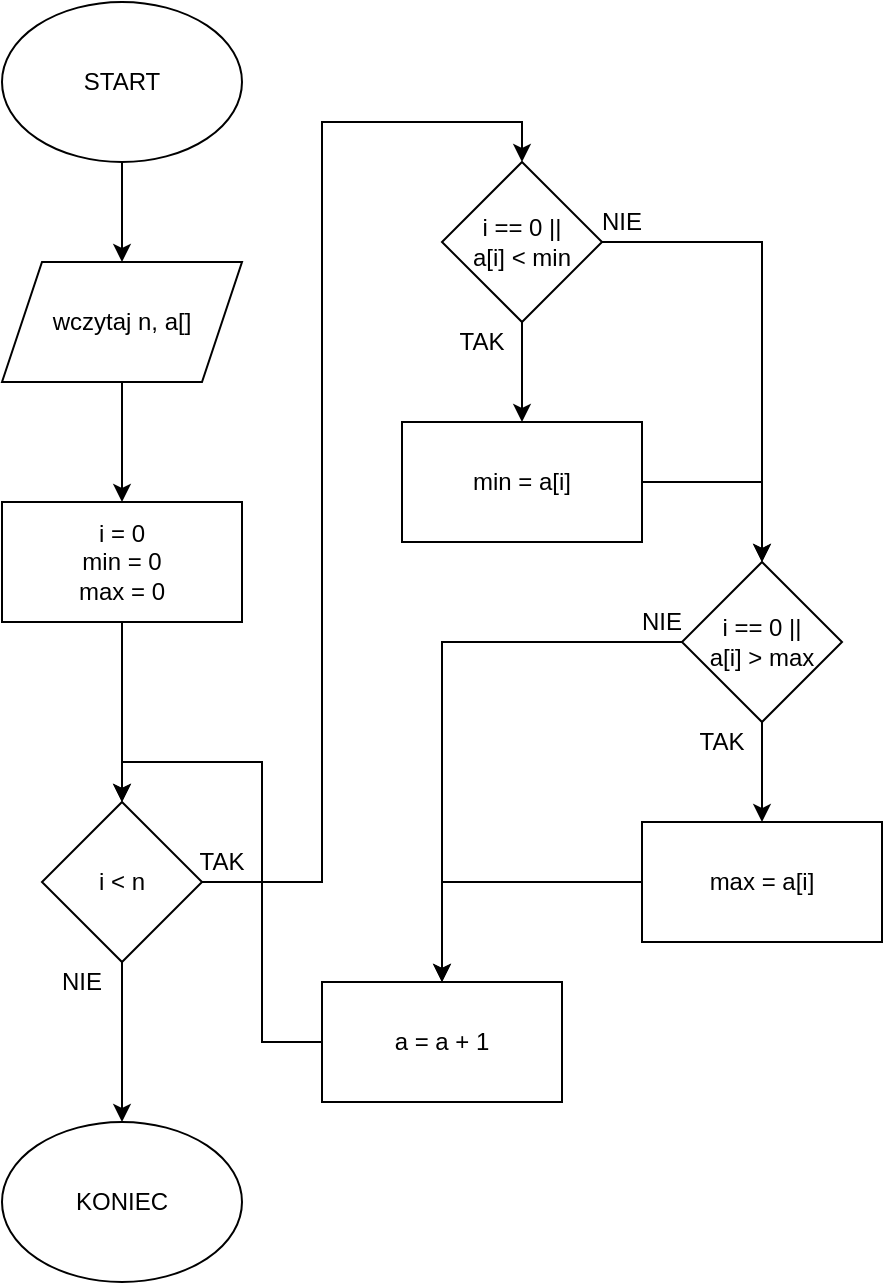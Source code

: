 <mxfile version="14.6.6" type="github"><diagram id="ahIHIp61GN1schM3Nn_D" name="Page-1"><mxGraphModel dx="1594" dy="1047" grid="1" gridSize="10" guides="1" tooltips="1" connect="1" arrows="1" fold="1" page="1" pageScale="1" pageWidth="850" pageHeight="1100" math="0" shadow="0"><root><mxCell id="0"/><mxCell id="1" parent="0"/><mxCell id="J7nFy6ija_keBtDGylvX-3" style="edgeStyle=orthogonalEdgeStyle;rounded=0;orthogonalLoop=1;jettySize=auto;html=1;" edge="1" parent="1" source="J7nFy6ija_keBtDGylvX-1" target="J7nFy6ija_keBtDGylvX-2"><mxGeometry relative="1" as="geometry"/></mxCell><mxCell id="J7nFy6ija_keBtDGylvX-1" value="START" style="ellipse;whiteSpace=wrap;html=1;" vertex="1" parent="1"><mxGeometry x="40" y="40" width="120" height="80" as="geometry"/></mxCell><mxCell id="J7nFy6ija_keBtDGylvX-18" style="edgeStyle=orthogonalEdgeStyle;rounded=0;orthogonalLoop=1;jettySize=auto;html=1;" edge="1" parent="1" source="J7nFy6ija_keBtDGylvX-2" target="J7nFy6ija_keBtDGylvX-4"><mxGeometry relative="1" as="geometry"/></mxCell><mxCell id="J7nFy6ija_keBtDGylvX-2" value="wczytaj n, a[]" style="shape=parallelogram;perimeter=parallelogramPerimeter;whiteSpace=wrap;html=1;fixedSize=1;" vertex="1" parent="1"><mxGeometry x="40" y="170" width="120" height="60" as="geometry"/></mxCell><mxCell id="J7nFy6ija_keBtDGylvX-19" style="edgeStyle=orthogonalEdgeStyle;rounded=0;orthogonalLoop=1;jettySize=auto;html=1;" edge="1" parent="1" source="J7nFy6ija_keBtDGylvX-4" target="J7nFy6ija_keBtDGylvX-6"><mxGeometry relative="1" as="geometry"/></mxCell><mxCell id="J7nFy6ija_keBtDGylvX-4" value="&lt;div&gt;i = 0&lt;/div&gt;&lt;div&gt;min = 0&lt;br&gt;&lt;/div&gt;&lt;div&gt;max = 0&lt;br&gt;&lt;/div&gt;" style="rounded=0;whiteSpace=wrap;html=1;" vertex="1" parent="1"><mxGeometry x="40" y="290" width="120" height="60" as="geometry"/></mxCell><mxCell id="J7nFy6ija_keBtDGylvX-11" style="edgeStyle=orthogonalEdgeStyle;rounded=0;orthogonalLoop=1;jettySize=auto;html=1;entryX=0.5;entryY=0;entryDx=0;entryDy=0;" edge="1" parent="1" source="J7nFy6ija_keBtDGylvX-6" target="J7nFy6ija_keBtDGylvX-8"><mxGeometry relative="1" as="geometry"/></mxCell><mxCell id="J7nFy6ija_keBtDGylvX-21" style="edgeStyle=orthogonalEdgeStyle;rounded=0;orthogonalLoop=1;jettySize=auto;html=1;" edge="1" parent="1" source="J7nFy6ija_keBtDGylvX-6" target="J7nFy6ija_keBtDGylvX-20"><mxGeometry relative="1" as="geometry"/></mxCell><mxCell id="J7nFy6ija_keBtDGylvX-6" value="i &amp;lt; n" style="rhombus;whiteSpace=wrap;html=1;" vertex="1" parent="1"><mxGeometry x="60" y="440" width="80" height="80" as="geometry"/></mxCell><mxCell id="J7nFy6ija_keBtDGylvX-12" style="edgeStyle=orthogonalEdgeStyle;rounded=0;orthogonalLoop=1;jettySize=auto;html=1;" edge="1" parent="1" source="J7nFy6ija_keBtDGylvX-8" target="J7nFy6ija_keBtDGylvX-9"><mxGeometry relative="1" as="geometry"/></mxCell><mxCell id="J7nFy6ija_keBtDGylvX-13" style="edgeStyle=orthogonalEdgeStyle;rounded=0;orthogonalLoop=1;jettySize=auto;html=1;entryX=0.5;entryY=0;entryDx=0;entryDy=0;" edge="1" parent="1" source="J7nFy6ija_keBtDGylvX-8" target="J7nFy6ija_keBtDGylvX-10"><mxGeometry relative="1" as="geometry"/></mxCell><mxCell id="J7nFy6ija_keBtDGylvX-8" value="&lt;div&gt;i == 0 ||&lt;/div&gt;&lt;div&gt;a[i] &amp;lt; min&lt;br&gt;&lt;/div&gt;" style="rhombus;whiteSpace=wrap;html=1;" vertex="1" parent="1"><mxGeometry x="260" y="120" width="80" height="80" as="geometry"/></mxCell><mxCell id="J7nFy6ija_keBtDGylvX-14" style="edgeStyle=orthogonalEdgeStyle;rounded=0;orthogonalLoop=1;jettySize=auto;html=1;entryX=0.5;entryY=0;entryDx=0;entryDy=0;" edge="1" parent="1" source="J7nFy6ija_keBtDGylvX-9" target="J7nFy6ija_keBtDGylvX-10"><mxGeometry relative="1" as="geometry"/></mxCell><mxCell id="J7nFy6ija_keBtDGylvX-9" value="min = a[i]" style="rounded=0;whiteSpace=wrap;html=1;" vertex="1" parent="1"><mxGeometry x="240" y="250" width="120" height="60" as="geometry"/></mxCell><mxCell id="J7nFy6ija_keBtDGylvX-17" style="edgeStyle=orthogonalEdgeStyle;rounded=0;orthogonalLoop=1;jettySize=auto;html=1;" edge="1" parent="1" source="J7nFy6ija_keBtDGylvX-10" target="J7nFy6ija_keBtDGylvX-15"><mxGeometry relative="1" as="geometry"/></mxCell><mxCell id="J7nFy6ija_keBtDGylvX-25" style="edgeStyle=orthogonalEdgeStyle;rounded=0;orthogonalLoop=1;jettySize=auto;html=1;" edge="1" parent="1" source="J7nFy6ija_keBtDGylvX-10" target="J7nFy6ija_keBtDGylvX-16"><mxGeometry relative="1" as="geometry"/></mxCell><mxCell id="J7nFy6ija_keBtDGylvX-10" value="&lt;div&gt;i == 0 ||&lt;/div&gt;&lt;div&gt;a[i] &amp;gt; max&lt;/div&gt;" style="rhombus;whiteSpace=wrap;html=1;" vertex="1" parent="1"><mxGeometry x="380" y="320" width="80" height="80" as="geometry"/></mxCell><mxCell id="J7nFy6ija_keBtDGylvX-24" style="edgeStyle=orthogonalEdgeStyle;rounded=0;orthogonalLoop=1;jettySize=auto;html=1;" edge="1" parent="1" source="J7nFy6ija_keBtDGylvX-15" target="J7nFy6ija_keBtDGylvX-16"><mxGeometry relative="1" as="geometry"/></mxCell><mxCell id="J7nFy6ija_keBtDGylvX-15" value="max = a[i]" style="rounded=0;whiteSpace=wrap;html=1;" vertex="1" parent="1"><mxGeometry x="360" y="450" width="120" height="60" as="geometry"/></mxCell><mxCell id="J7nFy6ija_keBtDGylvX-22" style="edgeStyle=orthogonalEdgeStyle;rounded=0;orthogonalLoop=1;jettySize=auto;html=1;entryX=0.5;entryY=0;entryDx=0;entryDy=0;" edge="1" parent="1" source="J7nFy6ija_keBtDGylvX-16" target="J7nFy6ija_keBtDGylvX-6"><mxGeometry relative="1" as="geometry"/></mxCell><mxCell id="J7nFy6ija_keBtDGylvX-16" value="a = a + 1" style="rounded=0;whiteSpace=wrap;html=1;" vertex="1" parent="1"><mxGeometry x="200" y="530" width="120" height="60" as="geometry"/></mxCell><mxCell id="J7nFy6ija_keBtDGylvX-20" value="&lt;div&gt;KONIEC&lt;/div&gt;" style="ellipse;whiteSpace=wrap;html=1;" vertex="1" parent="1"><mxGeometry x="40" y="600" width="120" height="80" as="geometry"/></mxCell><mxCell id="J7nFy6ija_keBtDGylvX-26" value="&lt;div&gt;NIE&lt;/div&gt;" style="text;html=1;strokeColor=none;fillColor=none;align=center;verticalAlign=middle;whiteSpace=wrap;rounded=0;" vertex="1" parent="1"><mxGeometry x="60" y="520" width="40" height="20" as="geometry"/></mxCell><mxCell id="J7nFy6ija_keBtDGylvX-27" value="&lt;div&gt;TAK&lt;/div&gt;" style="text;html=1;strokeColor=none;fillColor=none;align=center;verticalAlign=middle;whiteSpace=wrap;rounded=0;" vertex="1" parent="1"><mxGeometry x="130" y="460" width="40" height="20" as="geometry"/></mxCell><mxCell id="J7nFy6ija_keBtDGylvX-28" value="TAK" style="text;html=1;strokeColor=none;fillColor=none;align=center;verticalAlign=middle;whiteSpace=wrap;rounded=0;" vertex="1" parent="1"><mxGeometry x="260" y="200" width="40" height="20" as="geometry"/></mxCell><mxCell id="J7nFy6ija_keBtDGylvX-29" value="NIE" style="text;html=1;strokeColor=none;fillColor=none;align=center;verticalAlign=middle;whiteSpace=wrap;rounded=0;" vertex="1" parent="1"><mxGeometry x="330" y="140" width="40" height="20" as="geometry"/></mxCell><mxCell id="J7nFy6ija_keBtDGylvX-30" value="TAK" style="text;html=1;strokeColor=none;fillColor=none;align=center;verticalAlign=middle;whiteSpace=wrap;rounded=0;" vertex="1" parent="1"><mxGeometry x="380" y="400" width="40" height="20" as="geometry"/></mxCell><mxCell id="J7nFy6ija_keBtDGylvX-31" value="NIE" style="text;html=1;strokeColor=none;fillColor=none;align=center;verticalAlign=middle;whiteSpace=wrap;rounded=0;" vertex="1" parent="1"><mxGeometry x="350" y="340" width="40" height="20" as="geometry"/></mxCell></root></mxGraphModel></diagram></mxfile>